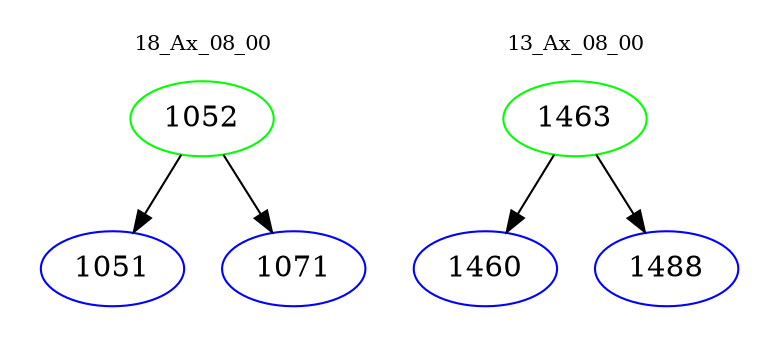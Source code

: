 digraph{
subgraph cluster_0 {
color = white
label = "18_Ax_08_00";
fontsize=10;
T0_1052 [label="1052", color="green"]
T0_1052 -> T0_1051 [color="black"]
T0_1051 [label="1051", color="blue"]
T0_1052 -> T0_1071 [color="black"]
T0_1071 [label="1071", color="blue"]
}
subgraph cluster_1 {
color = white
label = "13_Ax_08_00";
fontsize=10;
T1_1463 [label="1463", color="green"]
T1_1463 -> T1_1460 [color="black"]
T1_1460 [label="1460", color="blue"]
T1_1463 -> T1_1488 [color="black"]
T1_1488 [label="1488", color="blue"]
}
}

